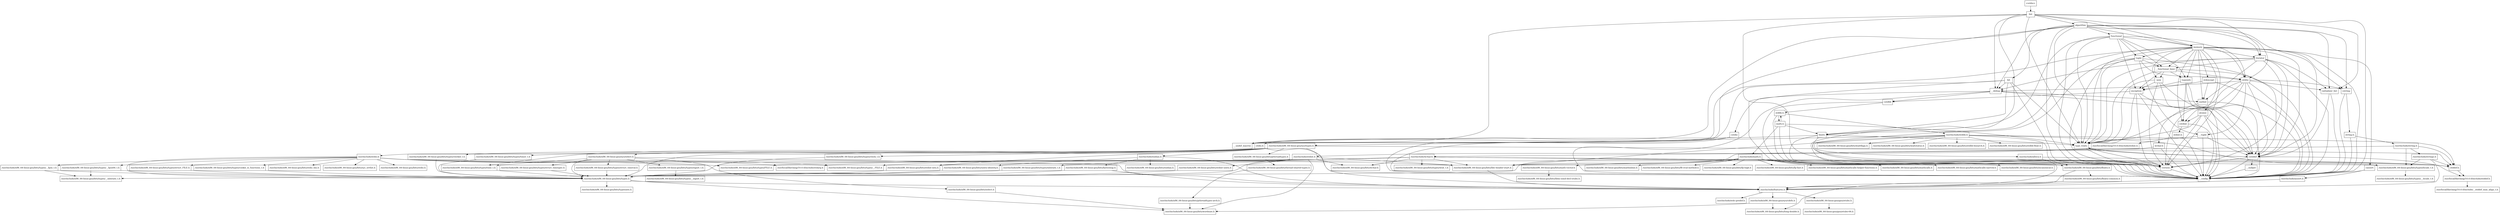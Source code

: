 digraph "dependencies" {
  header_0 [ shape="box", label="\<stdin\>" ];
  header_1 [ shape="box", label="list" ];
  header_100 [ shape="box", label="/usr/include/x86_64-linux-gnu/bits/stdio_lim.h" ];
  header_101 [ shape="box", label="/usr/include/x86_64-linux-gnu/bits/sys_errlist.h" ];
  header_102 [ shape="box", label="/usr/include/x86_64-linux-gnu/bits/stdio.h" ];
  header_103 [ shape="box", label="iterator" ];
  header_104 [ shape="box", label="__functional_base" ];
  header_105 [ shape="box", label="tuple" ];
  header_106 [ shape="box", label="stdexcept" ];
  header_107 [ shape="box", label="cassert" ];
  header_108 [ shape="box", label="/usr/include/assert.h" ];
  header_109 [ shape="box", label="atomic" ];
  header_11 [ shape="box", label="memory" ];
  header_110 [ shape="box", label="algorithm" ];
  header_111 [ shape="box", label="functional" ];
  header_112 [ shape="box", label="bit" ];
  header_12 [ shape="box", label="type_traits" ];
  header_13 [ shape="box", label="cstddef" ];
  header_14 [ shape="box", label="version" ];
  header_15 [ shape="box", label="/usr/local/lib/clang/10.0.0/include/stddef.h" ];
  header_16 [ shape="box", label="/usr/local/lib/clang/10.0.0/include/__stddef_max_align_t.h" ];
  header_17 [ shape="box", label="__nullptr" ];
  header_18 [ shape="box", label="typeinfo" ];
  header_19 [ shape="box", label="exception" ];
  header_2 [ shape="box", label="__config" ];
  header_20 [ shape="box", label="cstdlib" ];
  header_21 [ shape="box", label="stdlib.h" ];
  header_22 [ shape="box", label="/usr/include/stdlib.h" ];
  header_23 [ shape="box", label="/usr/include/x86_64-linux-gnu/bits/libc-header-start.h" ];
  header_24 [ shape="box", label="stddef.h" ];
  header_25 [ shape="box", label="/usr/include/x86_64-linux-gnu/bits/waitflags.h" ];
  header_26 [ shape="box", label="/usr/include/x86_64-linux-gnu/bits/waitstatus.h" ];
  header_27 [ shape="box", label="/usr/include/x86_64-linux-gnu/bits/floatn.h" ];
  header_28 [ shape="box", label="/usr/include/x86_64-linux-gnu/bits/floatn-common.h" ];
  header_29 [ shape="box", label="/usr/include/x86_64-linux-gnu/bits/types/locale_t.h" ];
  header_3 [ shape="box", label="/usr/include/features.h" ];
  header_30 [ shape="box", label="/usr/include/x86_64-linux-gnu/bits/types/__locale_t.h" ];
  header_31 [ shape="box", label="/usr/include/x86_64-linux-gnu/sys/types.h" ];
  header_32 [ shape="box", label="/usr/include/x86_64-linux-gnu/bits/types.h" ];
  header_33 [ shape="box", label="/usr/include/x86_64-linux-gnu/bits/typesizes.h" ];
  header_34 [ shape="box", label="/usr/include/x86_64-linux-gnu/bits/types/clock_t.h" ];
  header_35 [ shape="box", label="/usr/include/x86_64-linux-gnu/bits/types/clockid_t.h" ];
  header_36 [ shape="box", label="/usr/include/x86_64-linux-gnu/bits/types/time_t.h" ];
  header_37 [ shape="box", label="/usr/include/x86_64-linux-gnu/bits/types/timer_t.h" ];
  header_38 [ shape="box", label="/usr/include/x86_64-linux-gnu/bits/stdint-intn.h" ];
  header_39 [ shape="box", label="/usr/include/endian.h" ];
  header_4 [ shape="box", label="/usr/include/stdc-predef.h" ];
  header_40 [ shape="box", label="/usr/include/x86_64-linux-gnu/bits/endian.h" ];
  header_41 [ shape="box", label="/usr/include/x86_64-linux-gnu/bits/byteswap.h" ];
  header_42 [ shape="box", label="/usr/include/x86_64-linux-gnu/bits/uintn-identity.h" ];
  header_43 [ shape="box", label="/usr/include/x86_64-linux-gnu/sys/select.h" ];
  header_44 [ shape="box", label="/usr/include/x86_64-linux-gnu/bits/select.h" ];
  header_45 [ shape="box", label="/usr/include/x86_64-linux-gnu/bits/types/sigset_t.h" ];
  header_46 [ shape="box", label="/usr/include/x86_64-linux-gnu/bits/types/__sigset_t.h" ];
  header_47 [ shape="box", label="/usr/include/x86_64-linux-gnu/bits/types/struct_timeval.h" ];
  header_48 [ shape="box", label="/usr/include/x86_64-linux-gnu/bits/types/struct_timespec.h" ];
  header_49 [ shape="box", label="/usr/include/x86_64-linux-gnu/bits/pthreadtypes.h" ];
  header_5 [ shape="box", label="/usr/include/x86_64-linux-gnu/sys/cdefs.h" ];
  header_50 [ shape="box", label="/usr/include/x86_64-linux-gnu/bits/thread-shared-types.h" ];
  header_51 [ shape="box", label="/usr/include/x86_64-linux-gnu/bits/pthreadtypes-arch.h" ];
  header_52 [ shape="box", label="/usr/include/alloca.h" ];
  header_53 [ shape="box", label="/usr/include/x86_64-linux-gnu/bits/stdlib-bsearch.h" ];
  header_54 [ shape="box", label="/usr/include/x86_64-linux-gnu/bits/stdlib-float.h" ];
  header_55 [ shape="box", label="math.h" ];
  header_56 [ shape="box", label="/usr/include/math.h" ];
  header_57 [ shape="box", label="/usr/include/x86_64-linux-gnu/bits/math-vector.h" ];
  header_58 [ shape="box", label="/usr/include/x86_64-linux-gnu/bits/libm-simd-decl-stubs.h" ];
  header_59 [ shape="box", label="/usr/include/x86_64-linux-gnu/bits/flt-eval-method.h" ];
  header_6 [ shape="box", label="/usr/include/x86_64-linux-gnu/bits/wordsize.h" ];
  header_60 [ shape="box", label="/usr/include/x86_64-linux-gnu/bits/fp-logb.h" ];
  header_61 [ shape="box", label="/usr/include/x86_64-linux-gnu/bits/fp-fast.h" ];
  header_62 [ shape="box", label="/usr/include/x86_64-linux-gnu/bits/mathcalls-helper-functions.h" ];
  header_63 [ shape="box", label="/usr/include/x86_64-linux-gnu/bits/mathcalls.h" ];
  header_64 [ shape="box", label="/usr/include/x86_64-linux-gnu/bits/mathcalls-narrow.h" ];
  header_65 [ shape="box", label="/usr/include/x86_64-linux-gnu/bits/iscanonical.h" ];
  header_66 [ shape="box", label="/usr/include/x86_64-linux-gnu/bits/mathinline.h" ];
  header_67 [ shape="box", label="limits" ];
  header_68 [ shape="box", label="__undef_macros" ];
  header_69 [ shape="box", label="cstdint" ];
  header_7 [ shape="box", label="/usr/include/x86_64-linux-gnu/bits/long-double.h" ];
  header_70 [ shape="box", label="stdint.h" ];
  header_71 [ shape="box", label="/usr/local/lib/clang/10.0.0/include/stdint.h" ];
  header_72 [ shape="box", label="/usr/include/stdint.h" ];
  header_73 [ shape="box", label="/usr/include/x86_64-linux-gnu/bits/wchar.h" ];
  header_74 [ shape="box", label="/usr/include/x86_64-linux-gnu/bits/stdint-uintn.h" ];
  header_75 [ shape="box", label="new" ];
  header_76 [ shape="box", label="utility" ];
  header_77 [ shape="box", label="__tuple" ];
  header_78 [ shape="box", label="initializer_list" ];
  header_79 [ shape="box", label="cstring" ];
  header_8 [ shape="box", label="/usr/include/x86_64-linux-gnu/gnu/stubs.h" ];
  header_80 [ shape="box", label="string.h" ];
  header_81 [ shape="box", label="/usr/include/string.h" ];
  header_82 [ shape="box", label="/usr/include/strings.h" ];
  header_83 [ shape="box", label="__debug" ];
  header_84 [ shape="box", label="iosfwd" ];
  header_85 [ shape="box", label="wchar.h" ];
  header_86 [ shape="box", label="/usr/include/wchar.h" ];
  header_87 [ shape="box", label="/usr/local/lib/clang/10.0.0/include/stdarg.h" ];
  header_88 [ shape="box", label="/usr/include/x86_64-linux-gnu/bits/types/wint_t.h" ];
  header_89 [ shape="box", label="/usr/include/x86_64-linux-gnu/bits/types/mbstate_t.h" ];
  header_9 [ shape="box", label="/usr/include/x86_64-linux-gnu/gnu/stubs-64.h" ];
  header_90 [ shape="box", label="/usr/include/x86_64-linux-gnu/bits/types/__mbstate_t.h" ];
  header_91 [ shape="box", label="/usr/include/x86_64-linux-gnu/bits/types/__FILE.h" ];
  header_92 [ shape="box", label="/usr/include/x86_64-linux-gnu/bits/types/FILE.h" ];
  header_93 [ shape="box", label="cstdio" ];
  header_94 [ shape="box", label="stdio.h" ];
  header_95 [ shape="box", label="/usr/include/stdio.h" ];
  header_96 [ shape="box", label="/usr/include/x86_64-linux-gnu/bits/types/__fpos_t.h" ];
  header_97 [ shape="box", label="/usr/include/x86_64-linux-gnu/bits/types/__fpos64_t.h" ];
  header_98 [ shape="box", label="/usr/include/x86_64-linux-gnu/bits/types/struct_FILE.h" ];
  header_99 [ shape="box", label="/usr/include/x86_64-linux-gnu/bits/types/cookie_io_functions_t.h" ];
  header_67 -> header_14;
  header_67 -> header_68;
  header_67 -> header_2;
  header_67 -> header_12;
  header_69 -> header_70;
  header_69 -> header_2;
  header_72 -> header_38;
  header_72 -> header_32;
  header_72 -> header_23;
  header_72 -> header_6;
  header_72 -> header_73;
  header_72 -> header_74;
  header_70 -> header_71;
  header_70 -> header_2;
  header_71 -> header_72;
  header_76 -> header_14;
  header_76 -> header_12;
  header_76 -> header_13;
  header_76 -> header_83;
  header_76 -> header_2;
  header_76 -> header_77;
  header_76 -> header_69;
  header_76 -> header_78;
  header_76 -> header_79;
  header_77 -> header_2;
  header_77 -> header_12;
  header_77 -> header_13;
  header_74 -> header_32;
  header_75 -> header_14;
  header_75 -> header_2;
  header_75 -> header_19;
  header_75 -> header_12;
  header_75 -> header_13;
  header_78 -> header_2;
  header_78 -> header_13;
  header_79 -> header_80;
  header_79 -> header_2;
  header_112 -> header_14;
  header_112 -> header_12;
  header_112 -> header_2;
  header_112 -> header_67;
  header_112 -> header_83;
  header_112 -> header_68;
  header_110 -> header_14;
  header_110 -> header_11;
  header_110 -> header_12;
  header_110 -> header_13;
  header_110 -> header_76;
  header_110 -> header_68;
  header_110 -> header_83;
  header_110 -> header_2;
  header_110 -> header_78;
  header_110 -> header_79;
  header_110 -> header_112;
  header_110 -> header_103;
  header_110 -> header_111;
  header_111 -> header_14;
  header_111 -> header_11;
  header_111 -> header_12;
  header_111 -> header_18;
  header_111 -> header_19;
  header_111 -> header_2;
  header_111 -> header_104;
  header_111 -> header_105;
  header_111 -> header_76;
  header_47 -> header_32;
  header_45 -> header_46;
  header_44 -> header_6;
  header_43 -> header_36;
  header_43 -> header_32;
  header_43 -> header_47;
  header_43 -> header_45;
  header_43 -> header_44;
  header_43 -> header_3;
  header_43 -> header_48;
  header_42 -> header_32;
  header_41 -> header_32;
  header_41 -> header_3;
  header_105 -> header_14;
  header_105 -> header_2;
  header_105 -> header_12;
  header_105 -> header_13;
  header_105 -> header_76;
  header_105 -> header_77;
  header_105 -> header_104;
  header_104 -> header_12;
  header_104 -> header_18;
  header_104 -> header_19;
  header_104 -> header_76;
  header_104 -> header_75;
  header_104 -> header_2;
  header_107 -> header_2;
  header_107 -> header_108;
  header_106 -> header_2;
  header_106 -> header_19;
  header_106 -> header_84;
  header_49 -> header_50;
  header_48 -> header_32;
  header_5 -> header_6;
  header_5 -> header_7;
  header_2 -> header_3;
  header_3 -> header_4;
  header_3 -> header_5;
  header_3 -> header_8;
  header_0 -> header_1;
  header_1 -> header_14;
  header_1 -> header_11;
  header_1 -> header_12;
  header_1 -> header_2;
  header_1 -> header_103;
  header_1 -> header_67;
  header_1 -> header_83;
  header_1 -> header_68;
  header_1 -> header_78;
  header_1 -> header_110;
  header_8 -> header_9;
  header_50 -> header_51;
  header_51 -> header_6;
  header_52 -> header_24;
  header_52 -> header_3;
  header_55 -> header_21;
  header_55 -> header_67;
  header_55 -> header_2;
  header_55 -> header_12;
  header_55 -> header_56;
  header_56 -> header_59;
  header_56 -> header_27;
  header_56 -> header_32;
  header_56 -> header_23;
  header_56 -> header_57;
  header_56 -> header_61;
  header_56 -> header_60;
  header_56 -> header_63;
  header_56 -> header_62;
  header_56 -> header_65;
  header_56 -> header_64;
  header_56 -> header_66;
  header_57 -> header_58;
  header_29 -> header_30;
  header_28 -> header_7;
  header_28 -> header_3;
  header_24 -> header_15;
  header_27 -> header_3;
  header_27 -> header_28;
  header_21 -> header_2;
  header_21 -> header_55;
  header_21 -> header_22;
  header_20 -> header_21;
  header_20 -> header_2;
  header_23 -> header_3;
  header_22 -> header_53;
  header_22 -> header_29;
  header_22 -> header_25;
  header_22 -> header_24;
  header_22 -> header_27;
  header_22 -> header_26;
  header_22 -> header_54;
  header_22 -> header_23;
  header_22 -> header_31;
  header_22 -> header_52;
  header_38 -> header_32;
  header_39 -> header_42;
  header_39 -> header_3;
  header_39 -> header_41;
  header_39 -> header_40;
  header_36 -> header_32;
  header_37 -> header_32;
  header_34 -> header_32;
  header_35 -> header_32;
  header_32 -> header_6;
  header_32 -> header_3;
  header_32 -> header_33;
  header_31 -> header_38;
  header_31 -> header_39;
  header_31 -> header_36;
  header_31 -> header_37;
  header_31 -> header_34;
  header_31 -> header_35;
  header_31 -> header_32;
  header_31 -> header_43;
  header_31 -> header_3;
  header_31 -> header_24;
  header_31 -> header_49;
  header_109 -> header_69;
  header_109 -> header_14;
  header_109 -> header_2;
  header_109 -> header_12;
  header_109 -> header_13;
  header_108 -> header_3;
  header_89 -> header_90;
  header_83 -> header_93;
  header_83 -> header_2;
  header_83 -> header_20;
  header_83 -> header_13;
  header_83 -> header_84;
  header_82 -> header_24;
  header_82 -> header_29;
  header_82 -> header_3;
  header_81 -> header_24;
  header_81 -> header_29;
  header_81 -> header_23;
  header_81 -> header_82;
  header_80 -> header_81;
  header_80 -> header_2;
  header_86 -> header_29;
  header_86 -> header_24;
  header_86 -> header_27;
  header_86 -> header_23;
  header_86 -> header_73;
  header_86 -> header_89;
  header_86 -> header_88;
  header_86 -> header_87;
  header_86 -> header_91;
  header_86 -> header_92;
  header_85 -> header_2;
  header_85 -> header_86;
  header_84 -> header_2;
  header_84 -> header_85;
  header_103 -> header_14;
  header_103 -> header_12;
  header_103 -> header_13;
  header_103 -> header_2;
  header_103 -> header_83;
  header_103 -> header_104;
  header_103 -> header_78;
  header_103 -> header_84;
  header_14 -> header_2;
  header_15 -> header_16;
  header_17 -> header_2;
  header_11 -> header_14;
  header_11 -> header_109;
  header_11 -> header_79;
  header_11 -> header_12;
  header_11 -> header_13;
  header_11 -> header_104;
  header_11 -> header_18;
  header_11 -> header_68;
  header_11 -> header_105;
  header_11 -> header_2;
  header_11 -> header_67;
  header_11 -> header_75;
  header_11 -> header_69;
  header_11 -> header_76;
  header_11 -> header_107;
  header_11 -> header_106;
  header_11 -> header_103;
  header_11 -> header_84;
  header_12 -> header_14;
  header_12 -> header_2;
  header_12 -> header_13;
  header_13 -> header_14;
  header_13 -> header_15;
  header_13 -> header_17;
  header_13 -> header_2;
  header_13 -> header_12;
  header_18 -> header_69;
  header_18 -> header_2;
  header_18 -> header_19;
  header_18 -> header_13;
  header_19 -> header_14;
  header_19 -> header_2;
  header_19 -> header_20;
  header_19 -> header_12;
  header_19 -> header_13;
  header_98 -> header_32;
  header_99 -> header_32;
  header_94 -> header_95;
  header_94 -> header_2;
  header_95 -> header_24;
  header_95 -> header_32;
  header_95 -> header_23;
  header_95 -> header_100;
  header_95 -> header_101;
  header_95 -> header_98;
  header_95 -> header_99;
  header_95 -> header_96;
  header_95 -> header_97;
  header_95 -> header_87;
  header_95 -> header_91;
  header_95 -> header_92;
  header_95 -> header_102;
  header_96 -> header_90;
  header_96 -> header_32;
  header_97 -> header_90;
  header_97 -> header_32;
  header_93 -> header_94;
  header_93 -> header_2;
}